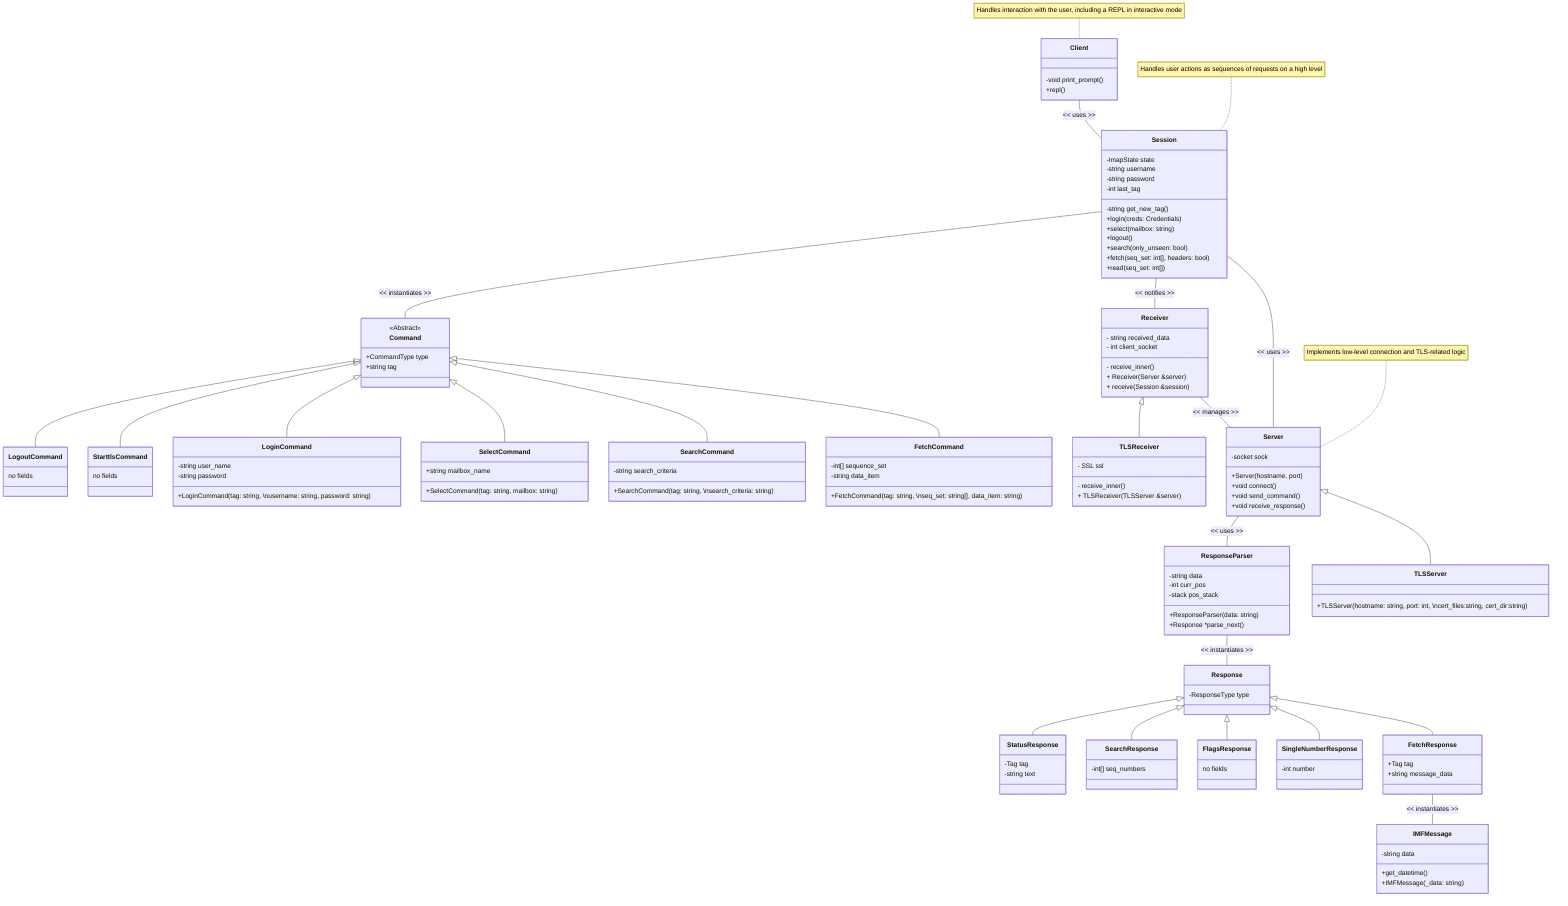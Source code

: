 %%{init: { "class": { "height": 500, "width": 400 } } }%%
classDiagram
  %%%%%%%%%%%%%%%%%%%%%%%%%%%%%%%%
  %% CLIENT
  %%%%%%%%%%%%%%%%%%%%%%%%%%%%%%%%

  class Client {
    -void print_prompt()
    +repl()
  }

  note for Client "Handles interaction with the user, including a REPL in interactive mode"

  class ResponseParser {
    -string data
    -int curr_pos
    -stack<int> pos_stack
    +ResponseParser(data: string)
    +Response *parse_next()
  }

  %%%%%%%%%%%%%%%%%%%%%%%%%%%%%%%%
  %% COMMANDS (by state of communication in which are expected by server)
  %%%%%%%%%%%%%%%%%%%%%%%%%%%%%%%%

  class Command {
    +CommandType type
    +string tag
  }

  %% Any state

  class LogoutCommand {
    no fields
  }

  %% NAUTHD

  class StarttlsCommand {
    no fields
  }

  class LoginCommand {
    -string user_name
    -string password
    +LoginCommand(tag: string, \nusername: string, password: string)
  }

  %% AUTHD

  class SelectCommand {
    +string mailbox_name
   +SelectCommand(tag: string, mailbox: string)
  }

  %% SELECTED

  class SearchCommand {
   -string search_criteria
   +SearchCommand(tag: string, \nsearch_criteria: string)
  }

  class FetchCommand {
    -int[] sequence_set
    -string data_item
    +FetchCommand(tag: string, \nseq_set: string[], data_item: string)
  }

  %%%%%%%%%%%%%%%%%%%%%%%%%%%%%%%%
  %% RESPONSES
  %%%%%%%%%%%%%%%%%%%%%%%%%%%%%%%%

  class Response {
    -ResponseType type
  }

  class StatusResponse {
    -Tag tag
    -string text
  }

  class SearchResponse {
    -int[] seq_numbers
  }

  class FlagsResponse {
   no fields
  }

  class SingleNumberResponse {
   -int number
  }

  class FetchResponse {
    +Tag tag
    +string message_data
  }

  %%%%%%%%%%%%%%%%%%%%%%%%%%%%%%%%
  %% RECEIVER
  %%%%%%%%%%%%%%%%%%%%%%%%%%%%%%%%
  class Receiver {
   - string received_data
   - int client_socket
   - receive_inner()
   + Receiver(Server &server)
   + receive(Session &session)
  }

  class TLSReceiver {
   - SSL ssl
   - receive_inner()
   + TLSReceiver(TLSServer &server)
  }

  %%%%%%%%%%%%%%%%%%%%%%%%%%%%%%%%
  %% SESSION
  %%%%%%%%%%%%%%%%%%%%%%%%%%%%%%%%

  class Session {
    -ImapState state
    -string username
    -string password
    -int last_tag
    -string get_new_tag()
    +login(creds: Credentials)
    +select(mailbox: string)
    +logout()
    +search(only_unseen: bool)
    +fetch(seq_set: int[], headers: bool)
    +read(seq_set: int[])
  }

  note for Session "Handles user actions as sequences of requests on a high level"

  %%%%%%%%%%%%%%%%%%%%%%%%%%%%%%%%
  %% SERVER
  %%%%%%%%%%%%%%%%%%%%%%%%%%%%%%%%

  class Server {
    -socket sock
    +Server(hostname, port)
    +void connect()
    +void send_command()
    +void receive_response()
  }

  %%%%%%%%%%%%%%%%%%%%%%%%%%%%%%%%
  %% IMFMessage
  %%%%%%%%%%%%%%%%%%%%%%%%%%%%%%%%

  class IMFMessage {
   -string data
   +get_datetime()
   +IMFMessage(_data: string)
  }

  %%%%%%%%%%%%%%%%%%%%%%%%%%%%%%%%
  %% IMFMessage
  %%%%%%%%%%%%%%%%%%%%%%%%%%%%%%%%

  note for Server "Implements low-level connection and TLS-related logic"

  class TLSServer {
    +TLSServer(hostname: string, port: int, \ncert_files:string, cert_dir:string)
  }

  Server <|-- TLSServer

  Client -- Session : << uses >>
  Session -- Server : << uses >>

  <<Abstract>> Command
  Session -- Command : << instantiates >>
  Command <|-- LogoutCommand
  Command <|-- StarttlsCommand
  Command <|-- LoginCommand
  Command <|-- SelectCommand
  Command <|-- SearchCommand
  Command <|-- FetchCommand

  Server -- ResponseParser : << uses >>
  ResponseParser -- Response : << instantiates >>
  Response <|-- StatusResponse
  Response <|-- SearchResponse
  Response <|-- FlagsResponse
  Response <|-- SingleNumberResponse
  Response <|-- FetchResponse

  FetchResponse -- IMFMessage : << instantiates >>

  Receiver <|-- TLSReceiver

  Session -- Receiver : << notifies >>

  Receiver -- Server : << manages >>